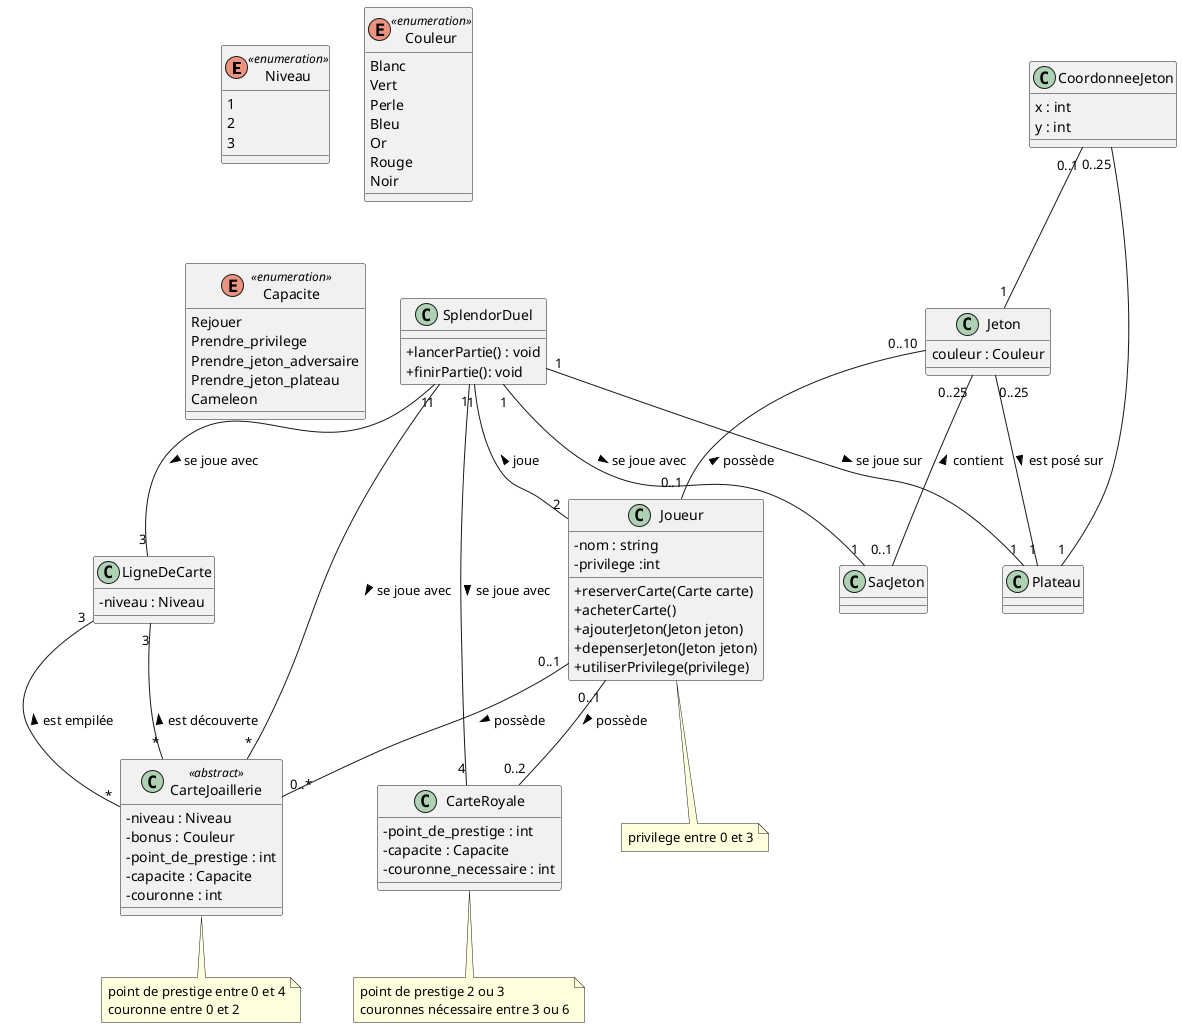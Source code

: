 @startuml
skinparam classAttributeIconSize 0



enum Niveau <<enumeration >> {
  1
  2
  3
}

enum Couleur <<enumeration >> {
  Blanc
  Vert
  Perle
  Bleu
  Or
  Rouge
  Noir
}

class Jeton {
  couleur : Couleur
}

enum Capacite <<enumeration >> {
  Rejouer
  Prendre_privilege
  Prendre_jeton_adversaire
  Prendre_jeton_plateau
  Cameleon
}

' struct TupleIntJeton {
'   nombre : int
'   type_jeton : Jeton
' }

class SplendorDuel {

  + lancerPartie() : void
  + finirPartie(): void
}


class Joueur {
  - nom : string
  - privilege :int 
  '- {field} jetons : List[TupleIntJeton]

  + reserverCarte(Carte carte)
  + acheterCarte()
  + ajouterJeton(Jeton jeton)
  + depenserJeton(Jeton jeton)
  + utiliserPrivilege(privilege)
}
note bottom of Joueur : privilege entre 0 et 3


class CarteJoaillerie <<abstract>>{
  - niveau : Niveau
  - bonus : Couleur
  - point_de_prestige : int
  - capacite : Capacite
  '- {field} cout : List[TupleIntJeton]
  - couronne : int
}
note bottom of CarteJoaillerie : point de prestige entre 0 et 4\ncouronne entre 0 et 2


class CarteRoyale {
  - point_de_prestige : int
  - capacite : Capacite
  - couronne_necessaire : int
}
note bottom of CarteRoyale :  point de prestige 2 ou 3\ncouronnes nécessaire entre 3 ou 6


class SacJeton{
  '- {field} jetons : List[TupleIntJeton]

}


class Plateau{
}

class CoordonneeJeton{
  x : int
  y : int
}

class LigneDeCarte{
  - niveau : Niveau
}



SplendorDuel "1" -- "2" Joueur : < joue
SplendorDuel "1" -- "1" Plateau : se joue sur >
SplendorDuel "1" -- "1" SacJeton : se joue avec >
SplendorDuel "1" -- "*" CarteJoaillerie : se joue avec >
SplendorDuel "1" -- "4" CarteRoyale : se joue avec >
SplendorDuel "1" -- "3" LigneDeCarte : se joue avec >

LigneDeCarte "3" -- "*" CarteJoaillerie : < est empilée
LigneDeCarte "3" -- "*" CarteJoaillerie : < est découverte

Jeton "0..10" -- "0..1" Joueur : possède <
Jeton "0..25" -- "0..1" SacJeton : contient <
Jeton "0..25" -- "1" Plateau : est posé sur >

CoordonneeJeton "0..25" --  "1" Plateau
CoordonneeJeton "0..1" -- "1" Jeton

Joueur "0..1" -- "0..*" CarteJoaillerie : possède >
' CarteJoaillerie <|-- CarteNiveau1
' CarteJoaillerie <|-- CarteNiveau2
' CarteJoaillerie <|-- CarteNiveau3

Joueur "0..1" -- "0..2" CarteRoyale : possède >


@enduml



